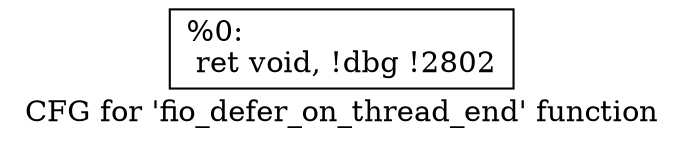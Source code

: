 digraph "CFG for 'fio_defer_on_thread_end' function" {
	label="CFG for 'fio_defer_on_thread_end' function";

	Node0x5568512ff9b0 [shape=record,label="{%0:\l  ret void, !dbg !2802\l}"];
}
